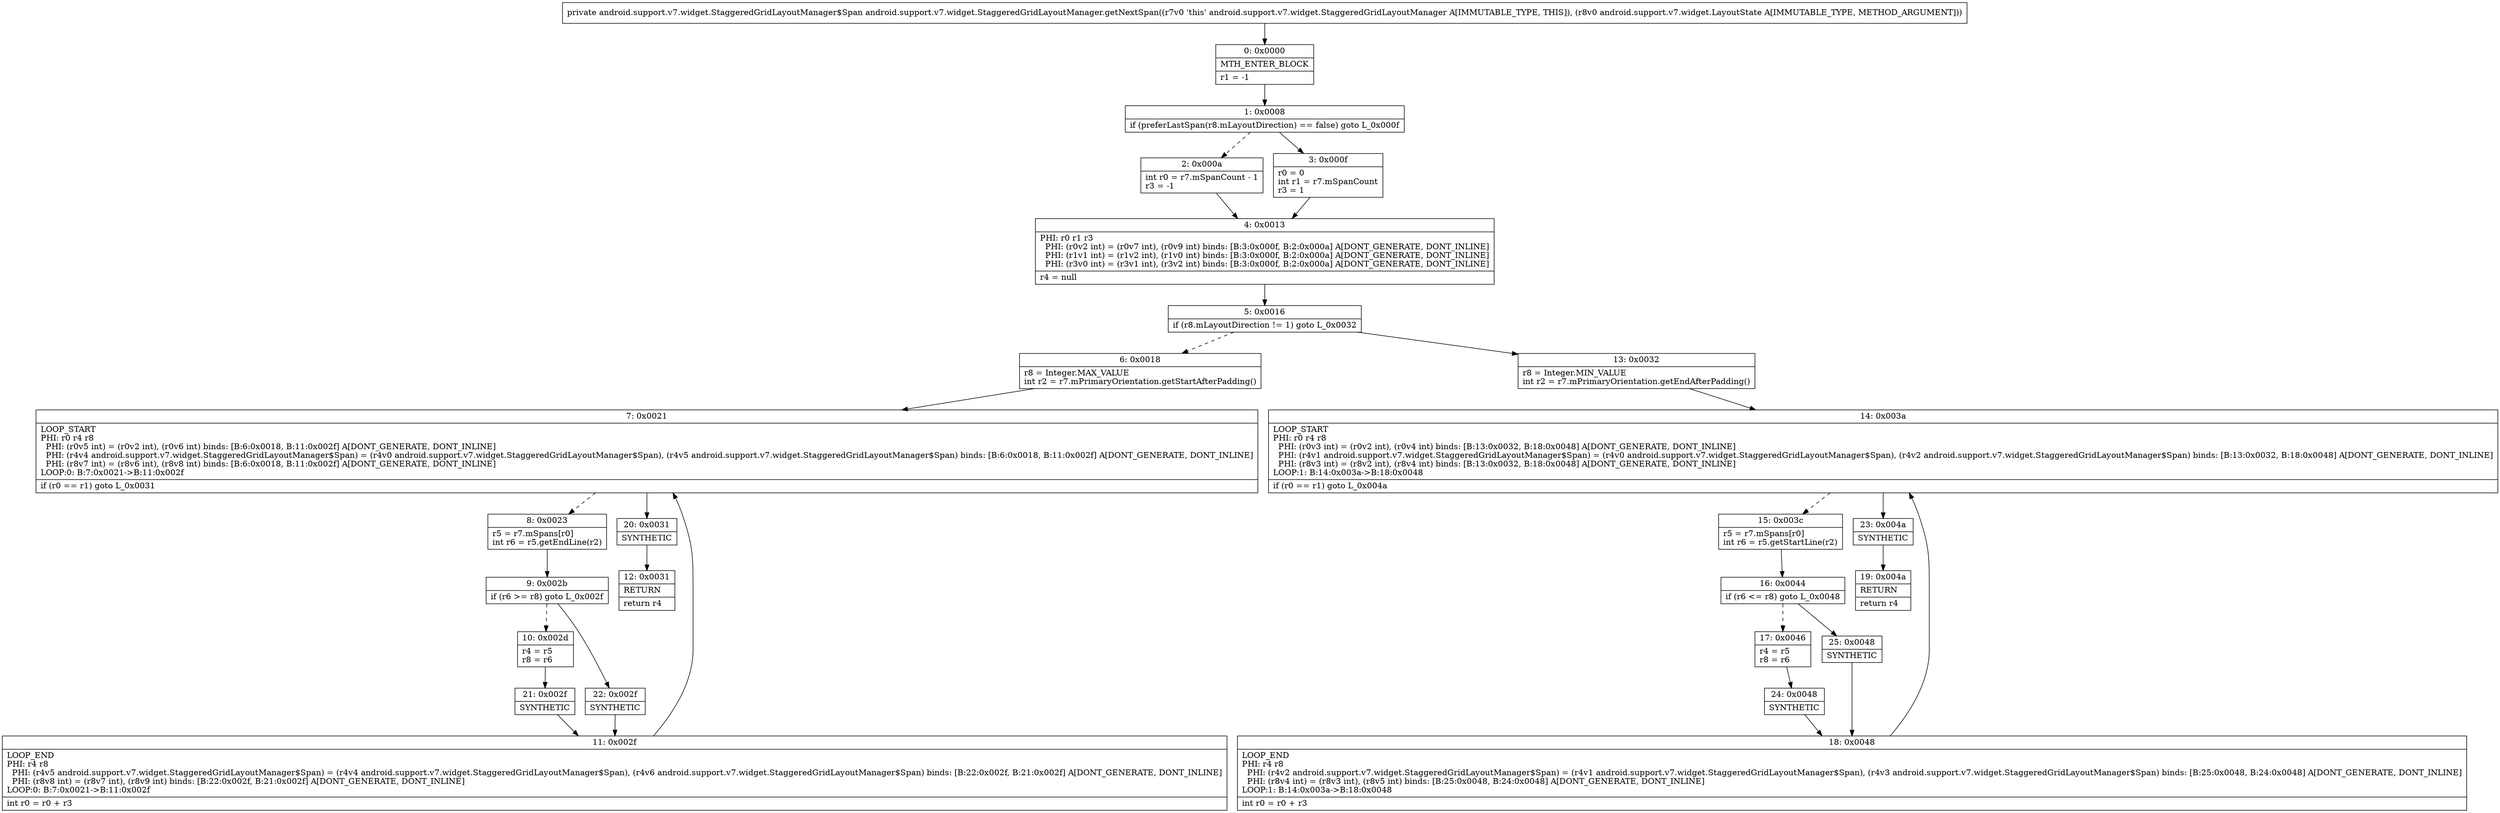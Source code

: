 digraph "CFG forandroid.support.v7.widget.StaggeredGridLayoutManager.getNextSpan(Landroid\/support\/v7\/widget\/LayoutState;)Landroid\/support\/v7\/widget\/StaggeredGridLayoutManager$Span;" {
Node_0 [shape=record,label="{0\:\ 0x0000|MTH_ENTER_BLOCK\l|r1 = \-1\l}"];
Node_1 [shape=record,label="{1\:\ 0x0008|if (preferLastSpan(r8.mLayoutDirection) == false) goto L_0x000f\l}"];
Node_2 [shape=record,label="{2\:\ 0x000a|int r0 = r7.mSpanCount \- 1\lr3 = \-1\l}"];
Node_3 [shape=record,label="{3\:\ 0x000f|r0 = 0\lint r1 = r7.mSpanCount\lr3 = 1\l}"];
Node_4 [shape=record,label="{4\:\ 0x0013|PHI: r0 r1 r3 \l  PHI: (r0v2 int) = (r0v7 int), (r0v9 int) binds: [B:3:0x000f, B:2:0x000a] A[DONT_GENERATE, DONT_INLINE]\l  PHI: (r1v1 int) = (r1v2 int), (r1v0 int) binds: [B:3:0x000f, B:2:0x000a] A[DONT_GENERATE, DONT_INLINE]\l  PHI: (r3v0 int) = (r3v1 int), (r3v2 int) binds: [B:3:0x000f, B:2:0x000a] A[DONT_GENERATE, DONT_INLINE]\l|r4 = null\l}"];
Node_5 [shape=record,label="{5\:\ 0x0016|if (r8.mLayoutDirection != 1) goto L_0x0032\l}"];
Node_6 [shape=record,label="{6\:\ 0x0018|r8 = Integer.MAX_VALUE\lint r2 = r7.mPrimaryOrientation.getStartAfterPadding()\l}"];
Node_7 [shape=record,label="{7\:\ 0x0021|LOOP_START\lPHI: r0 r4 r8 \l  PHI: (r0v5 int) = (r0v2 int), (r0v6 int) binds: [B:6:0x0018, B:11:0x002f] A[DONT_GENERATE, DONT_INLINE]\l  PHI: (r4v4 android.support.v7.widget.StaggeredGridLayoutManager$Span) = (r4v0 android.support.v7.widget.StaggeredGridLayoutManager$Span), (r4v5 android.support.v7.widget.StaggeredGridLayoutManager$Span) binds: [B:6:0x0018, B:11:0x002f] A[DONT_GENERATE, DONT_INLINE]\l  PHI: (r8v7 int) = (r8v6 int), (r8v8 int) binds: [B:6:0x0018, B:11:0x002f] A[DONT_GENERATE, DONT_INLINE]\lLOOP:0: B:7:0x0021\-\>B:11:0x002f\l|if (r0 == r1) goto L_0x0031\l}"];
Node_8 [shape=record,label="{8\:\ 0x0023|r5 = r7.mSpans[r0]\lint r6 = r5.getEndLine(r2)\l}"];
Node_9 [shape=record,label="{9\:\ 0x002b|if (r6 \>= r8) goto L_0x002f\l}"];
Node_10 [shape=record,label="{10\:\ 0x002d|r4 = r5\lr8 = r6\l}"];
Node_11 [shape=record,label="{11\:\ 0x002f|LOOP_END\lPHI: r4 r8 \l  PHI: (r4v5 android.support.v7.widget.StaggeredGridLayoutManager$Span) = (r4v4 android.support.v7.widget.StaggeredGridLayoutManager$Span), (r4v6 android.support.v7.widget.StaggeredGridLayoutManager$Span) binds: [B:22:0x002f, B:21:0x002f] A[DONT_GENERATE, DONT_INLINE]\l  PHI: (r8v8 int) = (r8v7 int), (r8v9 int) binds: [B:22:0x002f, B:21:0x002f] A[DONT_GENERATE, DONT_INLINE]\lLOOP:0: B:7:0x0021\-\>B:11:0x002f\l|int r0 = r0 + r3\l}"];
Node_12 [shape=record,label="{12\:\ 0x0031|RETURN\l|return r4\l}"];
Node_13 [shape=record,label="{13\:\ 0x0032|r8 = Integer.MIN_VALUE\lint r2 = r7.mPrimaryOrientation.getEndAfterPadding()\l}"];
Node_14 [shape=record,label="{14\:\ 0x003a|LOOP_START\lPHI: r0 r4 r8 \l  PHI: (r0v3 int) = (r0v2 int), (r0v4 int) binds: [B:13:0x0032, B:18:0x0048] A[DONT_GENERATE, DONT_INLINE]\l  PHI: (r4v1 android.support.v7.widget.StaggeredGridLayoutManager$Span) = (r4v0 android.support.v7.widget.StaggeredGridLayoutManager$Span), (r4v2 android.support.v7.widget.StaggeredGridLayoutManager$Span) binds: [B:13:0x0032, B:18:0x0048] A[DONT_GENERATE, DONT_INLINE]\l  PHI: (r8v3 int) = (r8v2 int), (r8v4 int) binds: [B:13:0x0032, B:18:0x0048] A[DONT_GENERATE, DONT_INLINE]\lLOOP:1: B:14:0x003a\-\>B:18:0x0048\l|if (r0 == r1) goto L_0x004a\l}"];
Node_15 [shape=record,label="{15\:\ 0x003c|r5 = r7.mSpans[r0]\lint r6 = r5.getStartLine(r2)\l}"];
Node_16 [shape=record,label="{16\:\ 0x0044|if (r6 \<= r8) goto L_0x0048\l}"];
Node_17 [shape=record,label="{17\:\ 0x0046|r4 = r5\lr8 = r6\l}"];
Node_18 [shape=record,label="{18\:\ 0x0048|LOOP_END\lPHI: r4 r8 \l  PHI: (r4v2 android.support.v7.widget.StaggeredGridLayoutManager$Span) = (r4v1 android.support.v7.widget.StaggeredGridLayoutManager$Span), (r4v3 android.support.v7.widget.StaggeredGridLayoutManager$Span) binds: [B:25:0x0048, B:24:0x0048] A[DONT_GENERATE, DONT_INLINE]\l  PHI: (r8v4 int) = (r8v3 int), (r8v5 int) binds: [B:25:0x0048, B:24:0x0048] A[DONT_GENERATE, DONT_INLINE]\lLOOP:1: B:14:0x003a\-\>B:18:0x0048\l|int r0 = r0 + r3\l}"];
Node_19 [shape=record,label="{19\:\ 0x004a|RETURN\l|return r4\l}"];
Node_20 [shape=record,label="{20\:\ 0x0031|SYNTHETIC\l}"];
Node_21 [shape=record,label="{21\:\ 0x002f|SYNTHETIC\l}"];
Node_22 [shape=record,label="{22\:\ 0x002f|SYNTHETIC\l}"];
Node_23 [shape=record,label="{23\:\ 0x004a|SYNTHETIC\l}"];
Node_24 [shape=record,label="{24\:\ 0x0048|SYNTHETIC\l}"];
Node_25 [shape=record,label="{25\:\ 0x0048|SYNTHETIC\l}"];
MethodNode[shape=record,label="{private android.support.v7.widget.StaggeredGridLayoutManager$Span android.support.v7.widget.StaggeredGridLayoutManager.getNextSpan((r7v0 'this' android.support.v7.widget.StaggeredGridLayoutManager A[IMMUTABLE_TYPE, THIS]), (r8v0 android.support.v7.widget.LayoutState A[IMMUTABLE_TYPE, METHOD_ARGUMENT])) }"];
MethodNode -> Node_0;
Node_0 -> Node_1;
Node_1 -> Node_2[style=dashed];
Node_1 -> Node_3;
Node_2 -> Node_4;
Node_3 -> Node_4;
Node_4 -> Node_5;
Node_5 -> Node_6[style=dashed];
Node_5 -> Node_13;
Node_6 -> Node_7;
Node_7 -> Node_8[style=dashed];
Node_7 -> Node_20;
Node_8 -> Node_9;
Node_9 -> Node_10[style=dashed];
Node_9 -> Node_22;
Node_10 -> Node_21;
Node_11 -> Node_7;
Node_13 -> Node_14;
Node_14 -> Node_15[style=dashed];
Node_14 -> Node_23;
Node_15 -> Node_16;
Node_16 -> Node_17[style=dashed];
Node_16 -> Node_25;
Node_17 -> Node_24;
Node_18 -> Node_14;
Node_20 -> Node_12;
Node_21 -> Node_11;
Node_22 -> Node_11;
Node_23 -> Node_19;
Node_24 -> Node_18;
Node_25 -> Node_18;
}


